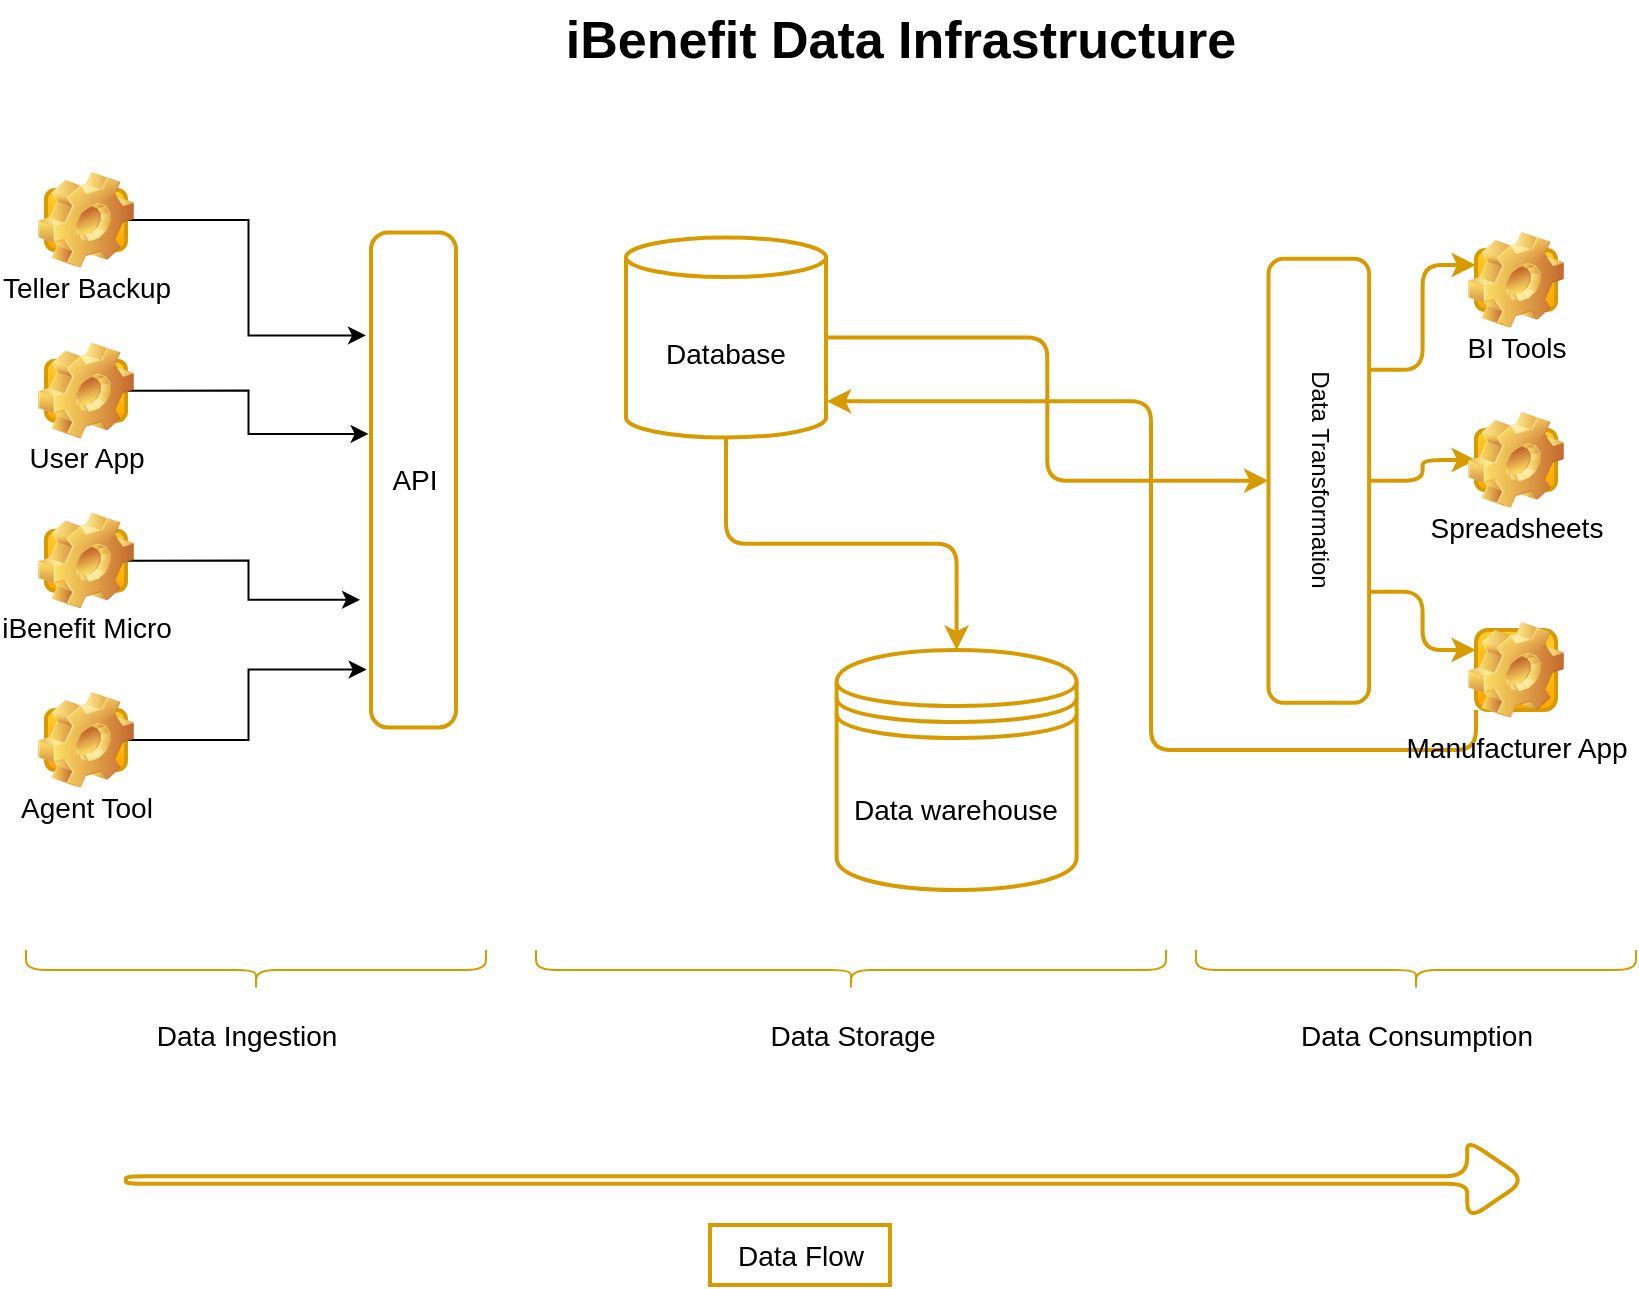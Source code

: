 <mxfile version="21.7.5" type="github">
  <diagram name="Page-1" id="yl21vXkyTCCFEKCny2P4">
    <mxGraphModel dx="925" dy="429" grid="1" gridSize="10" guides="1" tooltips="1" connect="1" arrows="1" fold="1" page="1" pageScale="1" pageWidth="1100" pageHeight="850" math="0" shadow="0">
      <root>
        <mxCell id="0" />
        <mxCell id="1" parent="0" />
        <mxCell id="gVlSr6f9WcLV7gRag2G1-4" value="&lt;font style=&quot;font-size: 14px;&quot;&gt;API&lt;/font&gt;" style="shape=label;whiteSpace=wrap;html=1;bottom=1;right=1;left=1;top=0;routingCenterX=-0.5;rotation=90;rounded=1;labelBackgroundColor=none;fillColor=none;strokeColor=#d79b00;labelBorderColor=none;gradientColor=#ffa500;shadow=0;strokeWidth=2;arcSize=20;horizontal=0;flipH=0;flipV=0;" parent="1" vertex="1">
          <mxGeometry x="233" y="298.75" width="247.5" height="42.5" as="geometry" />
        </mxCell>
        <mxCell id="gVlSr6f9WcLV7gRag2G1-29" style="edgeStyle=orthogonalEdgeStyle;rounded=1;orthogonalLoop=1;jettySize=auto;html=1;exitX=0.75;exitY=0;exitDx=0;exitDy=0;entryX=0;entryY=0.25;entryDx=0;entryDy=0;labelBackgroundColor=none;fontColor=default;fillColor=#ffcd28;strokeColor=#d79b00;labelBorderColor=none;gradientColor=#ffa500;shadow=0;strokeWidth=2;" parent="1" source="gVlSr6f9WcLV7gRag2G1-9" target="gVlSr6f9WcLV7gRag2G1-28" edge="1">
          <mxGeometry relative="1" as="geometry" />
        </mxCell>
        <mxCell id="gVlSr6f9WcLV7gRag2G1-30" style="edgeStyle=orthogonalEdgeStyle;rounded=1;orthogonalLoop=1;jettySize=auto;html=1;exitX=0.5;exitY=0;exitDx=0;exitDy=0;entryX=0;entryY=0.5;entryDx=0;entryDy=0;labelBackgroundColor=none;fontColor=default;fillColor=#ffcd28;strokeColor=#d79b00;labelBorderColor=none;gradientColor=#ffa500;shadow=0;strokeWidth=2;" parent="1" source="gVlSr6f9WcLV7gRag2G1-9" target="gVlSr6f9WcLV7gRag2G1-27" edge="1">
          <mxGeometry relative="1" as="geometry" />
        </mxCell>
        <mxCell id="gVlSr6f9WcLV7gRag2G1-31" style="edgeStyle=orthogonalEdgeStyle;rounded=1;orthogonalLoop=1;jettySize=auto;html=1;exitX=0.25;exitY=0;exitDx=0;exitDy=0;entryX=0;entryY=0.25;entryDx=0;entryDy=0;labelBackgroundColor=none;fontColor=default;fillColor=#ffcd28;strokeColor=#d79b00;labelBorderColor=none;gradientColor=#ffa500;shadow=0;strokeWidth=2;" parent="1" source="gVlSr6f9WcLV7gRag2G1-9" target="gVlSr6f9WcLV7gRag2G1-26" edge="1">
          <mxGeometry relative="1" as="geometry" />
        </mxCell>
        <mxCell id="gVlSr6f9WcLV7gRag2G1-9" value="&lt;p style=&quot;line-height: 120%;&quot;&gt;Data Transformation&lt;/p&gt;" style="shape=label;whiteSpace=wrap;html=1;bottom=1;right=1;left=1;top=0;routingCenterX=-0.5;rotation=90;rounded=1;labelBackgroundColor=none;fillColor=none;strokeColor=#d79b00;labelBorderColor=none;gradientColor=#ffa500;shadow=0;strokeWidth=2;fontColor=default;textDirection=rtl;labelPosition=center;verticalLabelPosition=middle;align=center;verticalAlign=middle;horizontal=1;flipV=1;flipH=0;" parent="1" vertex="1">
          <mxGeometry x="698.39" y="295.24" width="222.03" height="50.32" as="geometry" />
        </mxCell>
        <mxCell id="l9YklYpfFfb-orxTNrvh-35" style="edgeStyle=orthogonalEdgeStyle;rounded=0;orthogonalLoop=1;jettySize=auto;html=1;exitX=1;exitY=0.5;exitDx=0;exitDy=0;entryX=0.208;entryY=1.059;entryDx=0;entryDy=0;entryPerimeter=0;" edge="1" parent="1" source="gVlSr6f9WcLV7gRag2G1-10" target="gVlSr6f9WcLV7gRag2G1-4">
          <mxGeometry relative="1" as="geometry" />
        </mxCell>
        <mxCell id="gVlSr6f9WcLV7gRag2G1-10" value="&lt;font style=&quot;font-size: 14px;&quot;&gt;Teller Backup&lt;/font&gt;" style="icon;html=1;image=img/clipart/Gear_128x128.png;labelBackgroundColor=none;fillColor=#ffcd28;strokeColor=#d79b00;labelBorderColor=none;gradientColor=#ffa500;shadow=0;strokeWidth=2;" parent="1" vertex="1">
          <mxGeometry x="173" y="175" width="40" height="30" as="geometry" />
        </mxCell>
        <mxCell id="l9YklYpfFfb-orxTNrvh-36" style="edgeStyle=orthogonalEdgeStyle;rounded=0;orthogonalLoop=1;jettySize=auto;html=1;exitX=1;exitY=0.5;exitDx=0;exitDy=0;entryX=0.407;entryY=1.028;entryDx=0;entryDy=0;entryPerimeter=0;" edge="1" parent="1" source="gVlSr6f9WcLV7gRag2G1-11" target="gVlSr6f9WcLV7gRag2G1-4">
          <mxGeometry relative="1" as="geometry" />
        </mxCell>
        <mxCell id="gVlSr6f9WcLV7gRag2G1-11" value="&lt;font style=&quot;font-size: 14px;&quot;&gt;User App&lt;/font&gt;" style="icon;html=1;image=img/clipart/Gear_128x128.png;labelBackgroundColor=none;fillColor=#ffcd28;strokeColor=#d79b00;labelBorderColor=none;gradientColor=#ffa500;shadow=0;strokeWidth=2;" parent="1" vertex="1">
          <mxGeometry x="173" y="260.32" width="40" height="30" as="geometry" />
        </mxCell>
        <mxCell id="l9YklYpfFfb-orxTNrvh-37" style="edgeStyle=orthogonalEdgeStyle;rounded=0;orthogonalLoop=1;jettySize=auto;html=1;exitX=1;exitY=0.5;exitDx=0;exitDy=0;entryX=0.742;entryY=1.129;entryDx=0;entryDy=0;entryPerimeter=0;" edge="1" parent="1" source="gVlSr6f9WcLV7gRag2G1-12" target="gVlSr6f9WcLV7gRag2G1-4">
          <mxGeometry relative="1" as="geometry" />
        </mxCell>
        <mxCell id="gVlSr6f9WcLV7gRag2G1-12" value="&lt;font style=&quot;font-size: 14px;&quot;&gt;iBenefit Micro&lt;/font&gt;" style="icon;html=1;image=img/clipart/Gear_128x128.png;labelBackgroundColor=none;fillColor=#ffcd28;strokeColor=#d79b00;labelBorderColor=none;gradientColor=#ffa500;shadow=0;strokeWidth=2;" parent="1" vertex="1">
          <mxGeometry x="173" y="345.32" width="40" height="30" as="geometry" />
        </mxCell>
        <mxCell id="l9YklYpfFfb-orxTNrvh-38" style="edgeStyle=orthogonalEdgeStyle;rounded=0;orthogonalLoop=1;jettySize=auto;html=1;exitX=1;exitY=0.5;exitDx=0;exitDy=0;entryX=0.883;entryY=1.051;entryDx=0;entryDy=0;entryPerimeter=0;" edge="1" parent="1" source="gVlSr6f9WcLV7gRag2G1-13" target="gVlSr6f9WcLV7gRag2G1-4">
          <mxGeometry relative="1" as="geometry" />
        </mxCell>
        <mxCell id="gVlSr6f9WcLV7gRag2G1-13" value="&lt;font style=&quot;font-size: 14px;&quot;&gt;Agent Tool&lt;/font&gt;" style="icon;html=1;image=img/clipart/Gear_128x128.png;labelBackgroundColor=none;fillColor=#ffcd28;strokeColor=#d79b00;labelBorderColor=none;gradientColor=#ffa500;shadow=0;strokeWidth=2;" parent="1" vertex="1">
          <mxGeometry x="173" y="435" width="40" height="30" as="geometry" />
        </mxCell>
        <mxCell id="gVlSr6f9WcLV7gRag2G1-24" style="edgeStyle=orthogonalEdgeStyle;rounded=1;orthogonalLoop=1;jettySize=auto;html=1;exitX=1;exitY=0.5;exitDx=0;exitDy=0;entryX=0.5;entryY=1;entryDx=0;entryDy=0;labelBackgroundColor=none;fontColor=default;fillColor=#ffcd28;strokeColor=#d79b00;labelBorderColor=none;gradientColor=#ffa500;shadow=0;strokeWidth=2;" parent="1" source="gVlSr6f9WcLV7gRag2G1-7" target="gVlSr6f9WcLV7gRag2G1-9" edge="1">
          <mxGeometry relative="1" as="geometry" />
        </mxCell>
        <mxCell id="gVlSr6f9WcLV7gRag2G1-36" style="edgeStyle=orthogonalEdgeStyle;rounded=1;orthogonalLoop=1;jettySize=auto;html=1;exitX=0.5;exitY=1;exitDx=0;exitDy=0;entryX=0.5;entryY=0;entryDx=0;entryDy=0;labelBackgroundColor=none;fontColor=default;fillColor=#ffcd28;strokeColor=#d79b00;labelBorderColor=none;gradientColor=#ffa500;shadow=0;strokeWidth=2;" parent="1" source="gVlSr6f9WcLV7gRag2G1-7" target="gVlSr6f9WcLV7gRag2G1-35" edge="1">
          <mxGeometry relative="1" as="geometry" />
        </mxCell>
        <mxCell id="gVlSr6f9WcLV7gRag2G1-7" value="&lt;font style=&quot;font-size: 14px;&quot;&gt;Database&lt;/font&gt;" style="shape=cylinder3;double=1;whiteSpace=wrap;html=1;aspect=fixed;rounded=1;labelBackgroundColor=none;arcSize=7;boundedLbl=1;backgroundOutline=1;size=9.9;fillColor=none;strokeColor=#d79b00;labelBorderColor=none;gradientColor=#ffa500;shadow=0;strokeWidth=2;" parent="1" vertex="1">
          <mxGeometry x="463" y="198.75" width="100" height="100" as="geometry" />
        </mxCell>
        <mxCell id="gVlSr6f9WcLV7gRag2G1-26" value="&lt;font style=&quot;font-size: 14px;&quot;&gt;BI Tools&lt;/font&gt;" style="icon;html=1;image=img/clipart/Gear_128x128.png;labelBackgroundColor=none;fillColor=#ffcd28;strokeColor=#d79b00;labelBorderColor=none;gradientColor=#ffa500;shadow=0;strokeWidth=2;" parent="1" vertex="1">
          <mxGeometry x="888" y="205" width="40" height="30" as="geometry" />
        </mxCell>
        <mxCell id="gVlSr6f9WcLV7gRag2G1-27" value="&lt;font style=&quot;font-size: 14px;&quot;&gt;Spreadsheets&lt;/font&gt;" style="icon;html=1;image=img/clipart/Gear_128x128.png;labelBackgroundColor=none;fillColor=#ffcd28;strokeColor=#d79b00;labelBorderColor=none;gradientColor=#ffa500;shadow=0;strokeWidth=2;" parent="1" vertex="1">
          <mxGeometry x="888" y="295" width="40" height="30" as="geometry" />
        </mxCell>
        <mxCell id="l9YklYpfFfb-orxTNrvh-19" style="edgeStyle=orthogonalEdgeStyle;rounded=1;orthogonalLoop=1;jettySize=auto;html=1;exitX=0;exitY=1;exitDx=0;exitDy=0;entryX=1.004;entryY=0.819;entryDx=0;entryDy=0;entryPerimeter=0;fillColor=#ffe6cc;strokeColor=#d79b00;strokeWidth=2;" edge="1" parent="1" source="gVlSr6f9WcLV7gRag2G1-28" target="gVlSr6f9WcLV7gRag2G1-7">
          <mxGeometry relative="1" as="geometry" />
        </mxCell>
        <mxCell id="gVlSr6f9WcLV7gRag2G1-28" value="&lt;font style=&quot;font-size: 14px;&quot;&gt;Manufacturer App&lt;/font&gt;" style="icon;html=1;image=img/clipart/Gear_128x128.png;labelBackgroundColor=none;fillColor=#ffcd28;strokeColor=#d79b00;labelBorderColor=none;gradientColor=#ffa500;shadow=0;strokeWidth=2;" parent="1" vertex="1">
          <mxGeometry x="888" y="395" width="40" height="40" as="geometry" />
        </mxCell>
        <mxCell id="gVlSr6f9WcLV7gRag2G1-35" value="&lt;font style=&quot;font-size: 14px;&quot;&gt;Data warehouse&lt;/font&gt;" style="shape=datastore;double=1;whiteSpace=wrap;html=1;aspect=fixed;rounded=1;labelBackgroundColor=none;arcSize=9;fillStyle=auto;boundedLbl=1;backgroundOutline=1;size=15;fillColor=none;strokeColor=#d79b00;labelBorderColor=none;gradientColor=#ffa500;shadow=0;strokeWidth=2;" parent="1" vertex="1">
          <mxGeometry x="568.31" y="405" width="120" height="120" as="geometry" />
        </mxCell>
        <mxCell id="gVlSr6f9WcLV7gRag2G1-41" value="" style="shape=singleArrow;whiteSpace=wrap;html=1;arrowWidth=0.095;arrowSize=0.042;rounded=1;labelBackgroundColor=none;fillColor=default;strokeColor=#d79b00;labelBorderColor=none;gradientColor=none;shadow=0;strokeWidth=2;horizontal=1;" parent="1" vertex="1">
          <mxGeometry x="213" y="650" width="700" height="40" as="geometry" />
        </mxCell>
        <mxCell id="l9YklYpfFfb-orxTNrvh-5" value="&lt;font style=&quot;font-size: 14px;&quot;&gt;Data Flow&lt;/font&gt;" style="text;html=1;align=center;verticalAlign=middle;resizable=0;points=[];autosize=1;fillColor=none;strokeColor=#d79b00;labelBorderColor=none;gradientColor=#ffa500;shadow=0;strokeWidth=2;" vertex="1" parent="1">
          <mxGeometry x="505.0" y="692.5" width="90" height="30" as="geometry" />
        </mxCell>
        <mxCell id="l9YklYpfFfb-orxTNrvh-20" style="edgeStyle=orthogonalEdgeStyle;rounded=0;orthogonalLoop=1;jettySize=auto;html=1;exitX=0.5;exitY=1;exitDx=0;exitDy=0;" edge="1" parent="1" source="gVlSr6f9WcLV7gRag2G1-10" target="gVlSr6f9WcLV7gRag2G1-10">
          <mxGeometry relative="1" as="geometry" />
        </mxCell>
        <mxCell id="l9YklYpfFfb-orxTNrvh-22" value="" style="shape=curlyBracket;whiteSpace=wrap;html=1;rounded=1;flipH=1;labelPosition=right;verticalLabelPosition=middle;align=left;verticalAlign=middle;rotation=90;fillColor=#ffe6cc;strokeColor=#d79b00;gradientColor=none;" vertex="1" parent="1">
          <mxGeometry x="268" y="450" width="20" height="230" as="geometry" />
        </mxCell>
        <mxCell id="l9YklYpfFfb-orxTNrvh-23" value="&lt;font style=&quot;font-size: 14px;&quot;&gt;Data Ingestion&lt;/font&gt;" style="text;html=1;align=center;verticalAlign=middle;resizable=0;points=[];autosize=1;strokeColor=none;fillColor=none;" vertex="1" parent="1">
          <mxGeometry x="218" y="583" width="110" height="30" as="geometry" />
        </mxCell>
        <mxCell id="l9YklYpfFfb-orxTNrvh-24" value="" style="shape=curlyBracket;whiteSpace=wrap;html=1;rounded=1;flipH=1;labelPosition=right;verticalLabelPosition=middle;align=left;verticalAlign=middle;rotation=90;fillColor=#ffe6cc;strokeColor=#d79b00;gradientColor=none;" vertex="1" parent="1">
          <mxGeometry x="565.5" y="407.5" width="20" height="315" as="geometry" />
        </mxCell>
        <mxCell id="l9YklYpfFfb-orxTNrvh-25" value="&lt;font style=&quot;font-size: 14px;&quot;&gt;Data Storage&lt;/font&gt;" style="text;html=1;align=center;verticalAlign=middle;resizable=0;points=[];autosize=1;strokeColor=none;fillColor=none;" vertex="1" parent="1">
          <mxGeometry x="520.5" y="583" width="110" height="30" as="geometry" />
        </mxCell>
        <mxCell id="l9YklYpfFfb-orxTNrvh-28" value="&lt;font style=&quot;font-size: 14px;&quot;&gt;Data Consumption&lt;/font&gt;" style="text;html=1;align=center;verticalAlign=middle;resizable=0;points=[];autosize=1;strokeColor=none;fillColor=none;" vertex="1" parent="1">
          <mxGeometry x="788" y="583" width="140" height="30" as="geometry" />
        </mxCell>
        <mxCell id="l9YklYpfFfb-orxTNrvh-29" value="" style="shape=curlyBracket;whiteSpace=wrap;html=1;rounded=1;flipH=1;labelPosition=right;verticalLabelPosition=middle;align=left;verticalAlign=middle;rotation=90;fillColor=#ffe6cc;strokeColor=#d79b00;gradientColor=none;" vertex="1" parent="1">
          <mxGeometry x="848" y="455" width="20" height="220" as="geometry" />
        </mxCell>
        <mxCell id="l9YklYpfFfb-orxTNrvh-30" value="&lt;font style=&quot;font-size: 26px;&quot;&gt;iBenefit Data Infrastructure&lt;/font&gt;" style="text;strokeColor=none;fillColor=none;html=1;fontSize=24;fontStyle=1;verticalAlign=middle;align=center;" vertex="1" parent="1">
          <mxGeometry x="550" y="80" width="100" height="40" as="geometry" />
        </mxCell>
      </root>
    </mxGraphModel>
  </diagram>
</mxfile>
